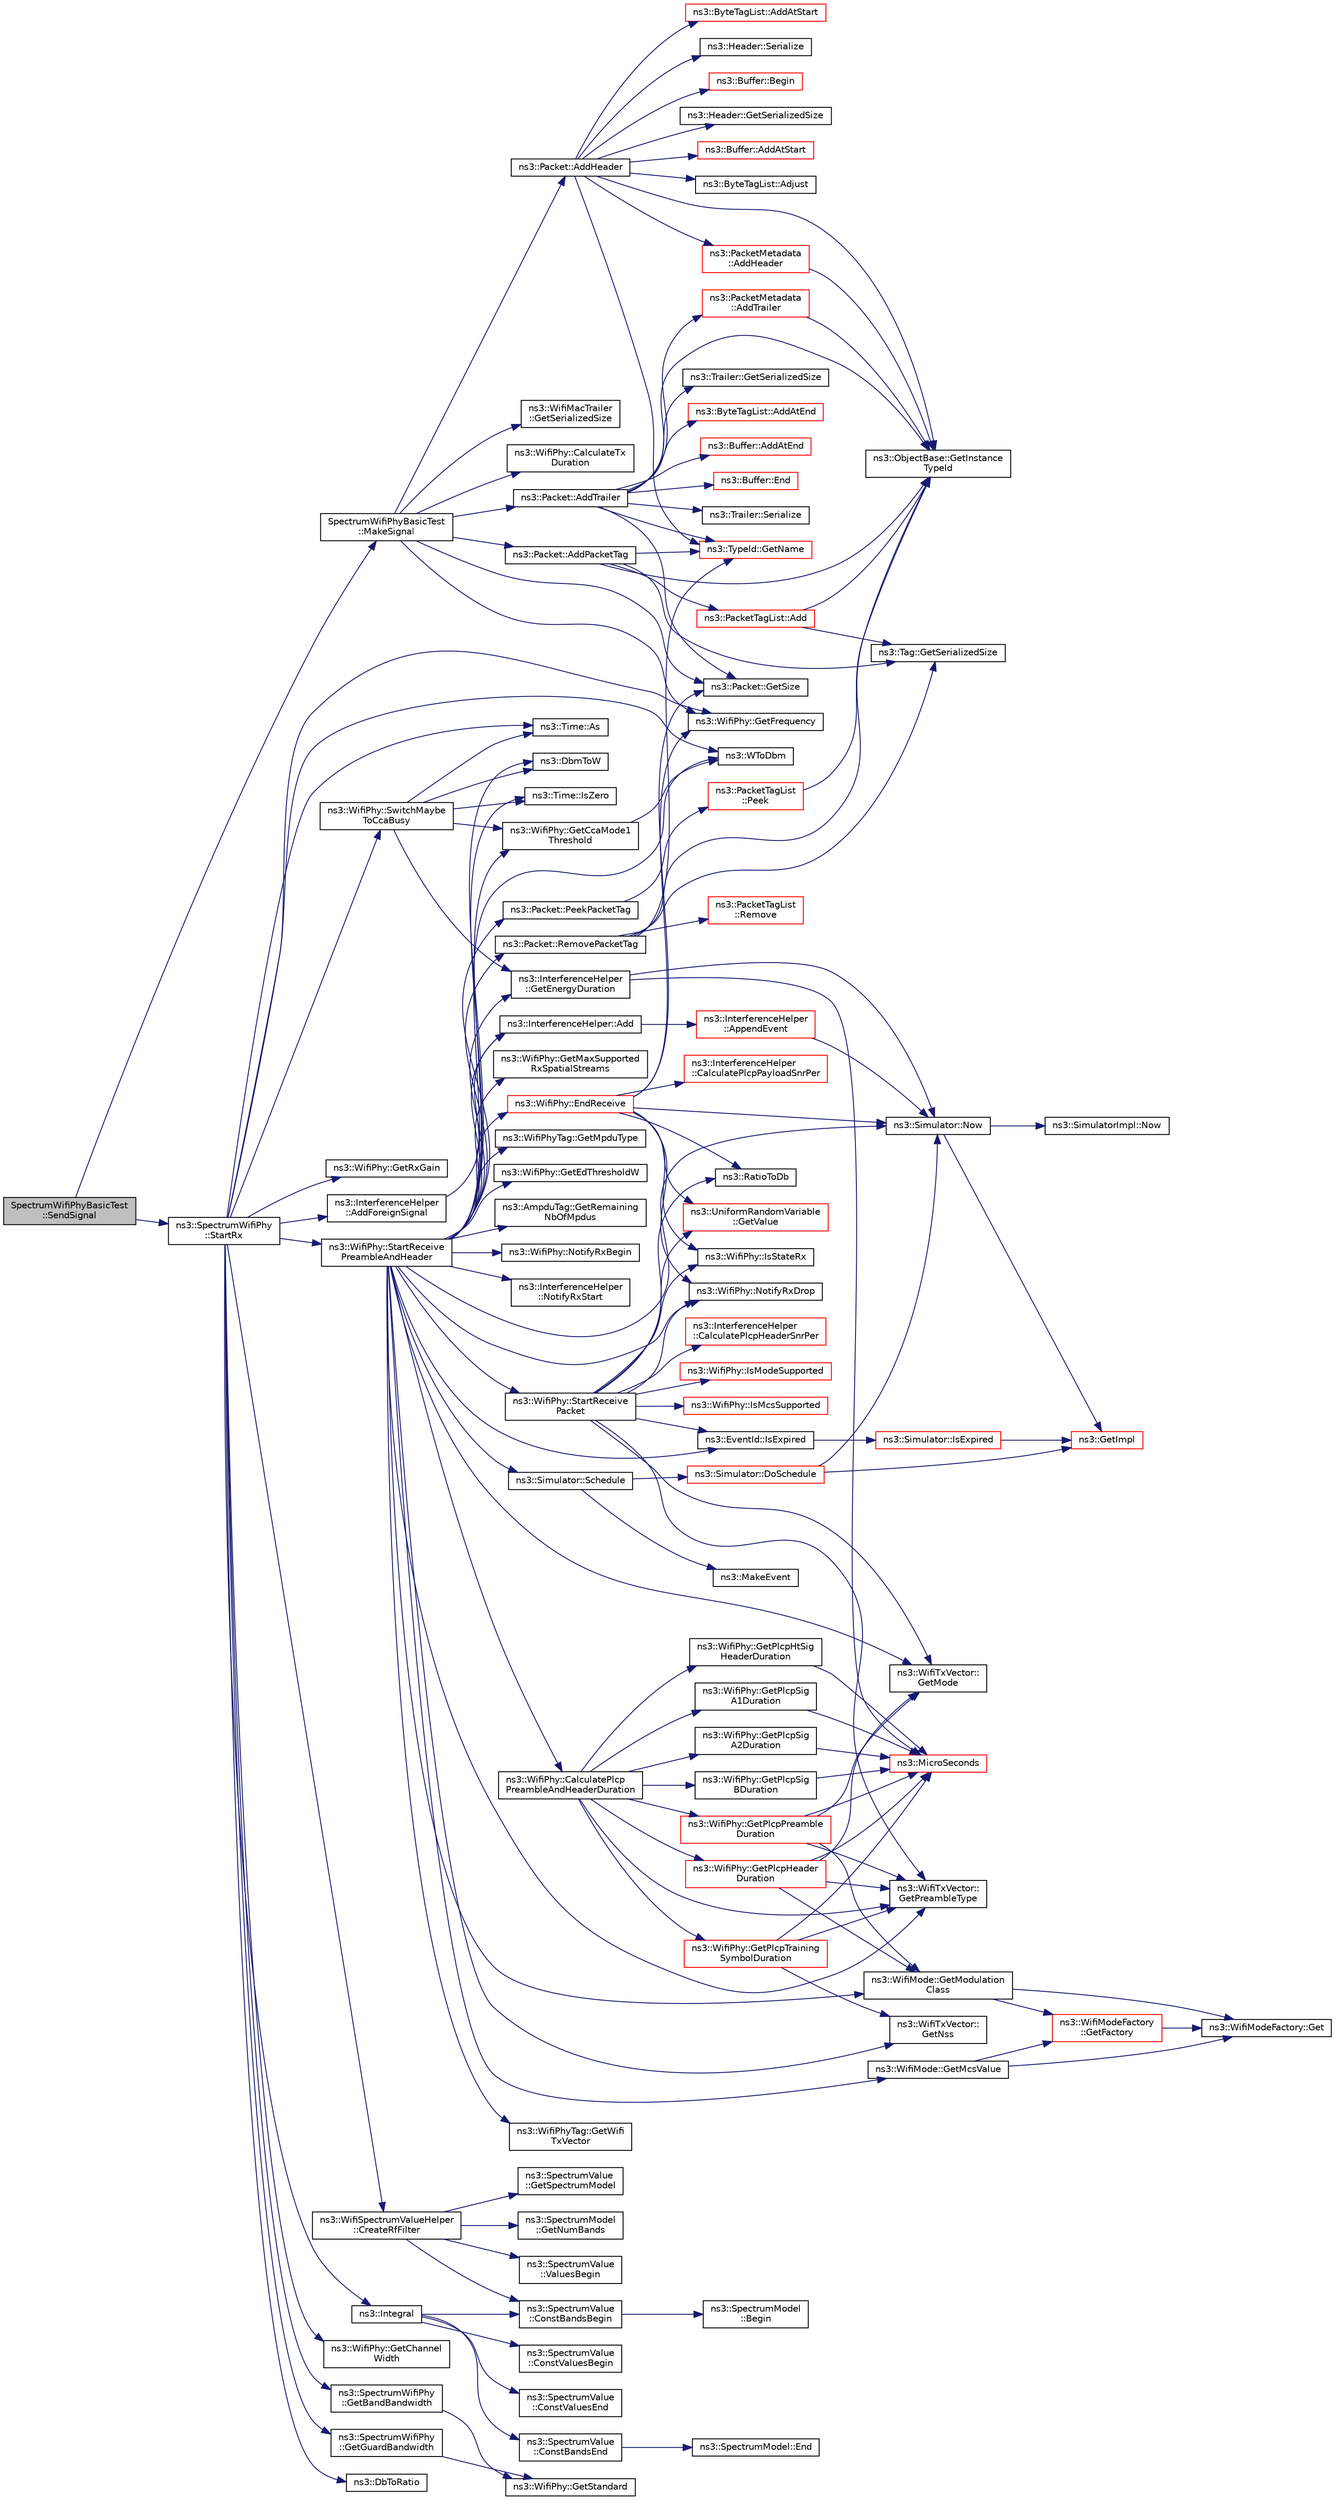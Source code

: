 digraph "SpectrumWifiPhyBasicTest::SendSignal"
{
  edge [fontname="Helvetica",fontsize="10",labelfontname="Helvetica",labelfontsize="10"];
  node [fontname="Helvetica",fontsize="10",shape=record];
  rankdir="LR";
  Node1 [label="SpectrumWifiPhyBasicTest\l::SendSignal",height=0.2,width=0.4,color="black", fillcolor="grey75", style="filled", fontcolor="black"];
  Node1 -> Node2 [color="midnightblue",fontsize="10",style="solid"];
  Node2 [label="ns3::SpectrumWifiPhy\l::StartRx",height=0.2,width=0.4,color="black", fillcolor="white", style="filled",URL="$d6/d39/classns3_1_1SpectrumWifiPhy.html#aead1ebdbaf59361928cd6ffa7abc3161"];
  Node2 -> Node3 [color="midnightblue",fontsize="10",style="solid"];
  Node3 [label="ns3::Time::As",height=0.2,width=0.4,color="black", fillcolor="white", style="filled",URL="$dc/d04/classns3_1_1Time.html#a0bb1110638ce9938248bd07865a328ab"];
  Node2 -> Node4 [color="midnightblue",fontsize="10",style="solid"];
  Node4 [label="ns3::WToDbm",height=0.2,width=0.4,color="black", fillcolor="white", style="filled",URL="$d7/d2e/namespacens3.html#a256abf4ba6bab6e20f8419fff00e73e2"];
  Node2 -> Node5 [color="midnightblue",fontsize="10",style="solid"];
  Node5 [label="ns3::Integral",height=0.2,width=0.4,color="black", fillcolor="white", style="filled",URL="$d7/d2e/namespacens3.html#a3dd3817567502f8bc77b04e47134c070"];
  Node5 -> Node6 [color="midnightblue",fontsize="10",style="solid"];
  Node6 [label="ns3::SpectrumValue\l::ConstValuesBegin",height=0.2,width=0.4,color="black", fillcolor="white", style="filled",URL="$d5/d6e/classns3_1_1SpectrumValue.html#aad6900431bd0554b3ba9a00691c2393b"];
  Node5 -> Node7 [color="midnightblue",fontsize="10",style="solid"];
  Node7 [label="ns3::SpectrumValue\l::ConstBandsBegin",height=0.2,width=0.4,color="black", fillcolor="white", style="filled",URL="$d5/d6e/classns3_1_1SpectrumValue.html#aea610473acf55a7327dfd50938c7ded4"];
  Node7 -> Node8 [color="midnightblue",fontsize="10",style="solid"];
  Node8 [label="ns3::SpectrumModel\l::Begin",height=0.2,width=0.4,color="black", fillcolor="white", style="filled",URL="$d2/da4/classns3_1_1SpectrumModel.html#a41b34bec2d882bb573849dad7237b10d"];
  Node5 -> Node9 [color="midnightblue",fontsize="10",style="solid"];
  Node9 [label="ns3::SpectrumValue\l::ConstValuesEnd",height=0.2,width=0.4,color="black", fillcolor="white", style="filled",URL="$d5/d6e/classns3_1_1SpectrumValue.html#ab5c2fbde4e06be7c0e4d7a0755c607be"];
  Node5 -> Node10 [color="midnightblue",fontsize="10",style="solid"];
  Node10 [label="ns3::SpectrumValue\l::ConstBandsEnd",height=0.2,width=0.4,color="black", fillcolor="white", style="filled",URL="$d5/d6e/classns3_1_1SpectrumValue.html#a07f3f98e20f7a54138f7be6a307ea963"];
  Node10 -> Node11 [color="midnightblue",fontsize="10",style="solid"];
  Node11 [label="ns3::SpectrumModel::End",height=0.2,width=0.4,color="black", fillcolor="white", style="filled",URL="$d2/da4/classns3_1_1SpectrumModel.html#ac1c60822fc8fd0463905ac908df1e8b4"];
  Node2 -> Node12 [color="midnightblue",fontsize="10",style="solid"];
  Node12 [label="ns3::WifiSpectrumValueHelper\l::CreateRfFilter",height=0.2,width=0.4,color="black", fillcolor="white", style="filled",URL="$d9/d20/classns3_1_1WifiSpectrumValueHelper.html#a1d613cc1d50378be01db8b715928c8d1"];
  Node12 -> Node13 [color="midnightblue",fontsize="10",style="solid"];
  Node13 [label="ns3::SpectrumValue\l::GetSpectrumModel",height=0.2,width=0.4,color="black", fillcolor="white", style="filled",URL="$d5/d6e/classns3_1_1SpectrumValue.html#ade13d535ac74958581d5ad059380dc2a"];
  Node12 -> Node14 [color="midnightblue",fontsize="10",style="solid"];
  Node14 [label="ns3::SpectrumModel\l::GetNumBands",height=0.2,width=0.4,color="black", fillcolor="white", style="filled",URL="$d2/da4/classns3_1_1SpectrumModel.html#a07c4a1c2f963885dd7fef7f82b20e90b"];
  Node12 -> Node7 [color="midnightblue",fontsize="10",style="solid"];
  Node12 -> Node15 [color="midnightblue",fontsize="10",style="solid"];
  Node15 [label="ns3::SpectrumValue\l::ValuesBegin",height=0.2,width=0.4,color="black", fillcolor="white", style="filled",URL="$d5/d6e/classns3_1_1SpectrumValue.html#a3b1adae7ee52561bf560d7b604d9947d"];
  Node2 -> Node16 [color="midnightblue",fontsize="10",style="solid"];
  Node16 [label="ns3::WifiPhy::GetFrequency",height=0.2,width=0.4,color="black", fillcolor="white", style="filled",URL="$d6/d5a/classns3_1_1WifiPhy.html#ad2508d94faf22d690d6b8b4367934fd1"];
  Node2 -> Node17 [color="midnightblue",fontsize="10",style="solid"];
  Node17 [label="ns3::WifiPhy::GetChannel\lWidth",height=0.2,width=0.4,color="black", fillcolor="white", style="filled",URL="$d6/d5a/classns3_1_1WifiPhy.html#a4a5d5009b3b3308f2baeed42a2007189"];
  Node2 -> Node18 [color="midnightblue",fontsize="10",style="solid"];
  Node18 [label="ns3::SpectrumWifiPhy\l::GetBandBandwidth",height=0.2,width=0.4,color="black", fillcolor="white", style="filled",URL="$d6/d39/classns3_1_1SpectrumWifiPhy.html#a2028d03c5fa0c7683ea23c6ada450d84"];
  Node18 -> Node19 [color="midnightblue",fontsize="10",style="solid"];
  Node19 [label="ns3::WifiPhy::GetStandard",height=0.2,width=0.4,color="black", fillcolor="white", style="filled",URL="$d6/d5a/classns3_1_1WifiPhy.html#af33f60586f8e0bd1763b863e7ce193b2"];
  Node2 -> Node20 [color="midnightblue",fontsize="10",style="solid"];
  Node20 [label="ns3::SpectrumWifiPhy\l::GetGuardBandwidth",height=0.2,width=0.4,color="black", fillcolor="white", style="filled",URL="$d6/d39/classns3_1_1SpectrumWifiPhy.html#a5a24b5d646d3968cf4678a814156edfe"];
  Node20 -> Node19 [color="midnightblue",fontsize="10",style="solid"];
  Node2 -> Node21 [color="midnightblue",fontsize="10",style="solid"];
  Node21 [label="ns3::DbToRatio",height=0.2,width=0.4,color="black", fillcolor="white", style="filled",URL="$d7/d2e/namespacens3.html#a9bcb737f8802285d6bf0581ce1812afd"];
  Node2 -> Node22 [color="midnightblue",fontsize="10",style="solid"];
  Node22 [label="ns3::WifiPhy::GetRxGain",height=0.2,width=0.4,color="black", fillcolor="white", style="filled",URL="$d6/d5a/classns3_1_1WifiPhy.html#ac794a3605ed0524f4182d0b72bee9049"];
  Node2 -> Node23 [color="midnightblue",fontsize="10",style="solid"];
  Node23 [label="ns3::InterferenceHelper\l::AddForeignSignal",height=0.2,width=0.4,color="black", fillcolor="white", style="filled",URL="$dc/d0f/classns3_1_1InterferenceHelper.html#ae40497433692e4917a86a56e4054efce"];
  Node23 -> Node24 [color="midnightblue",fontsize="10",style="solid"];
  Node24 [label="ns3::InterferenceHelper::Add",height=0.2,width=0.4,color="black", fillcolor="white", style="filled",URL="$dc/d0f/classns3_1_1InterferenceHelper.html#a6270ccd46290e2c6dfd600d6ad6c39c4"];
  Node24 -> Node25 [color="midnightblue",fontsize="10",style="solid"];
  Node25 [label="ns3::InterferenceHelper\l::AppendEvent",height=0.2,width=0.4,color="red", fillcolor="white", style="filled",URL="$dc/d0f/classns3_1_1InterferenceHelper.html#a2a316633728f72317cdbc816dba6a75a"];
  Node25 -> Node26 [color="midnightblue",fontsize="10",style="solid"];
  Node26 [label="ns3::Simulator::Now",height=0.2,width=0.4,color="black", fillcolor="white", style="filled",URL="$d7/deb/classns3_1_1Simulator.html#ac3178fa975b419f7875e7105be122800"];
  Node26 -> Node27 [color="midnightblue",fontsize="10",style="solid"];
  Node27 [label="ns3::GetImpl",height=0.2,width=0.4,color="red", fillcolor="white", style="filled",URL="$d4/d8b/group__simulator.html#ga42eb4eddad41528d4d99794a3dae3fd0",tooltip="Get the SimulatorImpl singleton. "];
  Node26 -> Node28 [color="midnightblue",fontsize="10",style="solid"];
  Node28 [label="ns3::SimulatorImpl::Now",height=0.2,width=0.4,color="black", fillcolor="white", style="filled",URL="$d2/d19/classns3_1_1SimulatorImpl.html#aa516c50060846adc6fd316e83ef0797c"];
  Node2 -> Node29 [color="midnightblue",fontsize="10",style="solid"];
  Node29 [label="ns3::WifiPhy::SwitchMaybe\lToCcaBusy",height=0.2,width=0.4,color="black", fillcolor="white", style="filled",URL="$d6/d5a/classns3_1_1WifiPhy.html#a75f5905e356d1cdff251043fa10c158e"];
  Node29 -> Node30 [color="midnightblue",fontsize="10",style="solid"];
  Node30 [label="ns3::InterferenceHelper\l::GetEnergyDuration",height=0.2,width=0.4,color="black", fillcolor="white", style="filled",URL="$dc/d0f/classns3_1_1InterferenceHelper.html#adc245e264c4db08ce009bf6066b79f13"];
  Node30 -> Node26 [color="midnightblue",fontsize="10",style="solid"];
  Node30 -> Node31 [color="midnightblue",fontsize="10",style="solid"];
  Node31 [label="ns3::MicroSeconds",height=0.2,width=0.4,color="red", fillcolor="white", style="filled",URL="$d1/dec/group__timecivil.html#ga17465a639c8d1464e76538afdd78a9f0"];
  Node29 -> Node32 [color="midnightblue",fontsize="10",style="solid"];
  Node32 [label="ns3::DbmToW",height=0.2,width=0.4,color="black", fillcolor="white", style="filled",URL="$d7/d2e/namespacens3.html#a0a3361f0554b892e3c6389256f5429b7"];
  Node29 -> Node33 [color="midnightblue",fontsize="10",style="solid"];
  Node33 [label="ns3::WifiPhy::GetCcaMode1\lThreshold",height=0.2,width=0.4,color="black", fillcolor="white", style="filled",URL="$d6/d5a/classns3_1_1WifiPhy.html#a811453df7799781833e091f1da58f5db"];
  Node33 -> Node4 [color="midnightblue",fontsize="10",style="solid"];
  Node29 -> Node34 [color="midnightblue",fontsize="10",style="solid"];
  Node34 [label="ns3::Time::IsZero",height=0.2,width=0.4,color="black", fillcolor="white", style="filled",URL="$dc/d04/classns3_1_1Time.html#ae47420e5c8a04d222b18ee13c2a95799"];
  Node29 -> Node3 [color="midnightblue",fontsize="10",style="solid"];
  Node2 -> Node35 [color="midnightblue",fontsize="10",style="solid"];
  Node35 [label="ns3::WifiPhy::StartReceive\lPreambleAndHeader",height=0.2,width=0.4,color="black", fillcolor="white", style="filled",URL="$d6/d5a/classns3_1_1WifiPhy.html#a3a6e284a02ba090313098f1713a579e4"];
  Node35 -> Node4 [color="midnightblue",fontsize="10",style="solid"];
  Node35 -> Node26 [color="midnightblue",fontsize="10",style="solid"];
  Node35 -> Node36 [color="midnightblue",fontsize="10",style="solid"];
  Node36 [label="ns3::Packet::RemovePacketTag",height=0.2,width=0.4,color="black", fillcolor="white", style="filled",URL="$dd/d7a/classns3_1_1Packet.html#a078fe922d976a417ab25ba2f3c2fd667",tooltip="Remove a packet tag. "];
  Node36 -> Node37 [color="midnightblue",fontsize="10",style="solid"];
  Node37 [label="ns3::ObjectBase::GetInstance\lTypeId",height=0.2,width=0.4,color="black", fillcolor="white", style="filled",URL="$d2/dac/classns3_1_1ObjectBase.html#abe5b43a6f5b99a92a4c3122db31f06fb"];
  Node36 -> Node38 [color="midnightblue",fontsize="10",style="solid"];
  Node38 [label="ns3::TypeId::GetName",height=0.2,width=0.4,color="red", fillcolor="white", style="filled",URL="$d6/d11/classns3_1_1TypeId.html#aa3c41c79ae428b3cb396a9c6bb3ef314"];
  Node36 -> Node39 [color="midnightblue",fontsize="10",style="solid"];
  Node39 [label="ns3::Tag::GetSerializedSize",height=0.2,width=0.4,color="black", fillcolor="white", style="filled",URL="$d0/d79/classns3_1_1Tag.html#a01c8efdea943fd8cce2ef5d4d67eefa6"];
  Node36 -> Node40 [color="midnightblue",fontsize="10",style="solid"];
  Node40 [label="ns3::PacketTagList\l::Remove",height=0.2,width=0.4,color="red", fillcolor="white", style="filled",URL="$dd/d19/classns3_1_1PacketTagList.html#a043d984c546f67adc273448747784ee3"];
  Node35 -> Node41 [color="midnightblue",fontsize="10",style="solid"];
  Node41 [label="ns3::WifiPhyTag::GetWifi\lTxVector",height=0.2,width=0.4,color="black", fillcolor="white", style="filled",URL="$d7/d6f/classns3_1_1WifiPhyTag.html#a99bdaf99ee9c3ec3b2200297f36e4fe6"];
  Node35 -> Node42 [color="midnightblue",fontsize="10",style="solid"];
  Node42 [label="ns3::WifiTxVector::\lGetMode",height=0.2,width=0.4,color="black", fillcolor="white", style="filled",URL="$d0/d58/classns3_1_1WifiTxVector.html#a497b1f11cad4b8b26251dfa07c9ad1d6"];
  Node35 -> Node43 [color="midnightblue",fontsize="10",style="solid"];
  Node43 [label="ns3::WifiMode::GetModulation\lClass",height=0.2,width=0.4,color="black", fillcolor="white", style="filled",URL="$d5/d56/classns3_1_1WifiMode.html#a7941cd2a0bc8d2ba68ba6a12c7e2c42a"];
  Node43 -> Node44 [color="midnightblue",fontsize="10",style="solid"];
  Node44 [label="ns3::WifiModeFactory\l::GetFactory",height=0.2,width=0.4,color="red", fillcolor="white", style="filled",URL="$d2/dcd/classns3_1_1WifiModeFactory.html#a9c6f695d733355dee8d74bd1709868fc"];
  Node44 -> Node45 [color="midnightblue",fontsize="10",style="solid"];
  Node45 [label="ns3::WifiModeFactory::Get",height=0.2,width=0.4,color="black", fillcolor="white", style="filled",URL="$d2/dcd/classns3_1_1WifiModeFactory.html#a3086868810ff4347e31c63027726f544"];
  Node43 -> Node45 [color="midnightblue",fontsize="10",style="solid"];
  Node35 -> Node46 [color="midnightblue",fontsize="10",style="solid"];
  Node46 [label="ns3::WifiTxVector::\lGetNss",height=0.2,width=0.4,color="black", fillcolor="white", style="filled",URL="$d0/d58/classns3_1_1WifiTxVector.html#aa710c8455a710574b0c297d9ffdee004"];
  Node35 -> Node47 [color="midnightblue",fontsize="10",style="solid"];
  Node47 [label="ns3::WifiMode::GetMcsValue",height=0.2,width=0.4,color="black", fillcolor="white", style="filled",URL="$d5/d56/classns3_1_1WifiMode.html#acd40f9e0edfc1e2c4462bd016a08f160"];
  Node47 -> Node44 [color="midnightblue",fontsize="10",style="solid"];
  Node47 -> Node45 [color="midnightblue",fontsize="10",style="solid"];
  Node35 -> Node48 [color="midnightblue",fontsize="10",style="solid"];
  Node48 [label="ns3::WifiPhy::GetMaxSupported\lRxSpatialStreams",height=0.2,width=0.4,color="black", fillcolor="white", style="filled",URL="$d6/d5a/classns3_1_1WifiPhy.html#a493d72ea8ba91bb2fda9185c39c419c8"];
  Node35 -> Node49 [color="midnightblue",fontsize="10",style="solid"];
  Node49 [label="ns3::WifiTxVector::\lGetPreambleType",height=0.2,width=0.4,color="black", fillcolor="white", style="filled",URL="$d0/d58/classns3_1_1WifiTxVector.html#ae90c4a0ea2f75d445fbc7a82f958c23f"];
  Node35 -> Node50 [color="midnightblue",fontsize="10",style="solid"];
  Node50 [label="ns3::WifiPhyTag::GetMpduType",height=0.2,width=0.4,color="black", fillcolor="white", style="filled",URL="$d7/d6f/classns3_1_1WifiPhyTag.html#a3fb626f71bdf873afa46204f58d6f1ba"];
  Node35 -> Node51 [color="midnightblue",fontsize="10",style="solid"];
  Node51 [label="ns3::WifiPhy::CalculatePlcp\lPreambleAndHeaderDuration",height=0.2,width=0.4,color="black", fillcolor="white", style="filled",URL="$d6/d5a/classns3_1_1WifiPhy.html#ac308f6020523524aaf1feb20565ce339"];
  Node51 -> Node49 [color="midnightblue",fontsize="10",style="solid"];
  Node51 -> Node52 [color="midnightblue",fontsize="10",style="solid"];
  Node52 [label="ns3::WifiPhy::GetPlcpPreamble\lDuration",height=0.2,width=0.4,color="red", fillcolor="white", style="filled",URL="$d6/d5a/classns3_1_1WifiPhy.html#a46ecb9d93cc8b2085b70f3e0776cbd6f"];
  Node52 -> Node49 [color="midnightblue",fontsize="10",style="solid"];
  Node52 -> Node31 [color="midnightblue",fontsize="10",style="solid"];
  Node52 -> Node42 [color="midnightblue",fontsize="10",style="solid"];
  Node52 -> Node43 [color="midnightblue",fontsize="10",style="solid"];
  Node51 -> Node53 [color="midnightblue",fontsize="10",style="solid"];
  Node53 [label="ns3::WifiPhy::GetPlcpHeader\lDuration",height=0.2,width=0.4,color="red", fillcolor="white", style="filled",URL="$d6/d5a/classns3_1_1WifiPhy.html#a0f9cfd8f26cb52a1e205391064ceb6ea"];
  Node53 -> Node49 [color="midnightblue",fontsize="10",style="solid"];
  Node53 -> Node31 [color="midnightblue",fontsize="10",style="solid"];
  Node53 -> Node42 [color="midnightblue",fontsize="10",style="solid"];
  Node53 -> Node43 [color="midnightblue",fontsize="10",style="solid"];
  Node51 -> Node54 [color="midnightblue",fontsize="10",style="solid"];
  Node54 [label="ns3::WifiPhy::GetPlcpHtSig\lHeaderDuration",height=0.2,width=0.4,color="black", fillcolor="white", style="filled",URL="$d6/d5a/classns3_1_1WifiPhy.html#a50354c8f71d8f079b9abb137c2216188"];
  Node54 -> Node31 [color="midnightblue",fontsize="10",style="solid"];
  Node51 -> Node55 [color="midnightblue",fontsize="10",style="solid"];
  Node55 [label="ns3::WifiPhy::GetPlcpSig\lA1Duration",height=0.2,width=0.4,color="black", fillcolor="white", style="filled",URL="$d6/d5a/classns3_1_1WifiPhy.html#a545f41e710ce9375848c5728ac9c52a3"];
  Node55 -> Node31 [color="midnightblue",fontsize="10",style="solid"];
  Node51 -> Node56 [color="midnightblue",fontsize="10",style="solid"];
  Node56 [label="ns3::WifiPhy::GetPlcpSig\lA2Duration",height=0.2,width=0.4,color="black", fillcolor="white", style="filled",URL="$d6/d5a/classns3_1_1WifiPhy.html#ab134604019ba3d13398f361ee7632f7e"];
  Node56 -> Node31 [color="midnightblue",fontsize="10",style="solid"];
  Node51 -> Node57 [color="midnightblue",fontsize="10",style="solid"];
  Node57 [label="ns3::WifiPhy::GetPlcpTraining\lSymbolDuration",height=0.2,width=0.4,color="red", fillcolor="white", style="filled",URL="$d6/d5a/classns3_1_1WifiPhy.html#a5446936c18b66d9fed257a5cd46b25f2"];
  Node57 -> Node46 [color="midnightblue",fontsize="10",style="solid"];
  Node57 -> Node49 [color="midnightblue",fontsize="10",style="solid"];
  Node57 -> Node31 [color="midnightblue",fontsize="10",style="solid"];
  Node51 -> Node58 [color="midnightblue",fontsize="10",style="solid"];
  Node58 [label="ns3::WifiPhy::GetPlcpSig\lBDuration",height=0.2,width=0.4,color="black", fillcolor="white", style="filled",URL="$d6/d5a/classns3_1_1WifiPhy.html#ad8021946079254f3143a1656eb8b33f6"];
  Node58 -> Node31 [color="midnightblue",fontsize="10",style="solid"];
  Node35 -> Node24 [color="midnightblue",fontsize="10",style="solid"];
  Node35 -> Node59 [color="midnightblue",fontsize="10",style="solid"];
  Node59 [label="ns3::WifiPhy::NotifyRxDrop",height=0.2,width=0.4,color="black", fillcolor="white", style="filled",URL="$d6/d5a/classns3_1_1WifiPhy.html#a72138f22fada63f61f2026b86aa5abd2"];
  Node35 -> Node60 [color="midnightblue",fontsize="10",style="solid"];
  Node60 [label="ns3::WifiPhy::GetEdThresholdW",height=0.2,width=0.4,color="black", fillcolor="white", style="filled",URL="$d6/d5a/classns3_1_1WifiPhy.html#aec8d35c73d4305da205e71e5f3373028"];
  Node35 -> Node61 [color="midnightblue",fontsize="10",style="solid"];
  Node61 [label="ns3::Packet::PeekPacketTag",height=0.2,width=0.4,color="black", fillcolor="white", style="filled",URL="$dd/d7a/classns3_1_1Packet.html#a1734de11f2ca1e78a7872461a0625168",tooltip="Search a matching tag and call Tag::Deserialize if it is found. "];
  Node61 -> Node62 [color="midnightblue",fontsize="10",style="solid"];
  Node62 [label="ns3::PacketTagList\l::Peek",height=0.2,width=0.4,color="red", fillcolor="white", style="filled",URL="$dd/d19/classns3_1_1PacketTagList.html#a49151e3dbbddac7820d2210bbde47c4b"];
  Node62 -> Node37 [color="midnightblue",fontsize="10",style="solid"];
  Node35 -> Node63 [color="midnightblue",fontsize="10",style="solid"];
  Node63 [label="ns3::AmpduTag::GetRemaining\lNbOfMpdus",height=0.2,width=0.4,color="black", fillcolor="white", style="filled",URL="$df/d26/classns3_1_1AmpduTag.html#ab5d79e860e55b62e8aa0f3db97713e26"];
  Node35 -> Node64 [color="midnightblue",fontsize="10",style="solid"];
  Node64 [label="ns3::EventId::IsExpired",height=0.2,width=0.4,color="black", fillcolor="white", style="filled",URL="$d1/df8/classns3_1_1EventId.html#a5c30c92e7c1c34b4e8505cc07ed71b02"];
  Node64 -> Node65 [color="midnightblue",fontsize="10",style="solid"];
  Node65 [label="ns3::Simulator::IsExpired",height=0.2,width=0.4,color="red", fillcolor="white", style="filled",URL="$d7/deb/classns3_1_1Simulator.html#a83ac8425c319a29b64f6d3b2ffc61e9c"];
  Node65 -> Node27 [color="midnightblue",fontsize="10",style="solid"];
  Node35 -> Node66 [color="midnightblue",fontsize="10",style="solid"];
  Node66 [label="ns3::WifiPhy::NotifyRxBegin",height=0.2,width=0.4,color="black", fillcolor="white", style="filled",URL="$d6/d5a/classns3_1_1WifiPhy.html#a9a8f2c1e72c030fd8174c7a65fd5907d"];
  Node35 -> Node67 [color="midnightblue",fontsize="10",style="solid"];
  Node67 [label="ns3::InterferenceHelper\l::NotifyRxStart",height=0.2,width=0.4,color="black", fillcolor="white", style="filled",URL="$dc/d0f/classns3_1_1InterferenceHelper.html#a881195405f028805df1890088735e0f3"];
  Node35 -> Node68 [color="midnightblue",fontsize="10",style="solid"];
  Node68 [label="ns3::Simulator::Schedule",height=0.2,width=0.4,color="black", fillcolor="white", style="filled",URL="$d7/deb/classns3_1_1Simulator.html#a671882c894a08af4a5e91181bf1eec13"];
  Node68 -> Node69 [color="midnightblue",fontsize="10",style="solid"];
  Node69 [label="ns3::Simulator::DoSchedule",height=0.2,width=0.4,color="red", fillcolor="white", style="filled",URL="$d7/deb/classns3_1_1Simulator.html#a47af23973938819bdc89cb2807e09ed5"];
  Node69 -> Node26 [color="midnightblue",fontsize="10",style="solid"];
  Node69 -> Node27 [color="midnightblue",fontsize="10",style="solid"];
  Node68 -> Node70 [color="midnightblue",fontsize="10",style="solid"];
  Node70 [label="ns3::MakeEvent",height=0.2,width=0.4,color="black", fillcolor="white", style="filled",URL="$d0/dac/group__makeeventfnptr.html#ga289a28a2497c18a9bd299e5e2014094b"];
  Node35 -> Node71 [color="midnightblue",fontsize="10",style="solid"];
  Node71 [label="ns3::WifiPhy::StartReceive\lPacket",height=0.2,width=0.4,color="black", fillcolor="white", style="filled",URL="$d6/d5a/classns3_1_1WifiPhy.html#acde1de1fddf656f4591281fcbe7dc905"];
  Node71 -> Node42 [color="midnightblue",fontsize="10",style="solid"];
  Node71 -> Node49 [color="midnightblue",fontsize="10",style="solid"];
  Node71 -> Node72 [color="midnightblue",fontsize="10",style="solid"];
  Node72 [label="ns3::WifiPhy::IsStateRx",height=0.2,width=0.4,color="black", fillcolor="white", style="filled",URL="$d6/d5a/classns3_1_1WifiPhy.html#a754ce070e2635c324a0b818b56eb0a4c"];
  Node71 -> Node64 [color="midnightblue",fontsize="10",style="solid"];
  Node71 -> Node73 [color="midnightblue",fontsize="10",style="solid"];
  Node73 [label="ns3::InterferenceHelper\l::CalculatePlcpHeaderSnrPer",height=0.2,width=0.4,color="red", fillcolor="white", style="filled",URL="$dc/d0f/classns3_1_1InterferenceHelper.html#aba890dc2d1951f89e3bc0d33a9c649a3"];
  Node71 -> Node74 [color="midnightblue",fontsize="10",style="solid"];
  Node74 [label="ns3::RatioToDb",height=0.2,width=0.4,color="black", fillcolor="white", style="filled",URL="$d7/d2e/namespacens3.html#a132cf27eedb5e15a1427faf8724be4d2"];
  Node71 -> Node75 [color="midnightblue",fontsize="10",style="solid"];
  Node75 [label="ns3::UniformRandomVariable\l::GetValue",height=0.2,width=0.4,color="red", fillcolor="white", style="filled",URL="$d0/d5b/classns3_1_1UniformRandomVariable.html#a03822d8c86ac51e9aa83bbc73041386b",tooltip="Get the next random value, as a double in the specified range . "];
  Node71 -> Node76 [color="midnightblue",fontsize="10",style="solid"];
  Node76 [label="ns3::WifiPhy::IsModeSupported",height=0.2,width=0.4,color="red", fillcolor="white", style="filled",URL="$d6/d5a/classns3_1_1WifiPhy.html#aed92380ac38a299687f08ab142f5bba3"];
  Node71 -> Node77 [color="midnightblue",fontsize="10",style="solid"];
  Node77 [label="ns3::WifiPhy::IsMcsSupported",height=0.2,width=0.4,color="red", fillcolor="white", style="filled",URL="$d6/d5a/classns3_1_1WifiPhy.html#a98ebea3fc93dd29a55303b166c271ef5"];
  Node71 -> Node59 [color="midnightblue",fontsize="10",style="solid"];
  Node35 -> Node78 [color="midnightblue",fontsize="10",style="solid"];
  Node78 [label="ns3::WifiPhy::EndReceive",height=0.2,width=0.4,color="red", fillcolor="white", style="filled",URL="$d6/d5a/classns3_1_1WifiPhy.html#a79e13682be1a7ee7e2c6131fb6335f25"];
  Node78 -> Node72 [color="midnightblue",fontsize="10",style="solid"];
  Node78 -> Node26 [color="midnightblue",fontsize="10",style="solid"];
  Node78 -> Node79 [color="midnightblue",fontsize="10",style="solid"];
  Node79 [label="ns3::InterferenceHelper\l::CalculatePlcpPayloadSnrPer",height=0.2,width=0.4,color="red", fillcolor="white", style="filled",URL="$dc/d0f/classns3_1_1InterferenceHelper.html#adb068fe0e595bab495b68e1dad9aca12"];
  Node78 -> Node74 [color="midnightblue",fontsize="10",style="solid"];
  Node78 -> Node80 [color="midnightblue",fontsize="10",style="solid"];
  Node80 [label="ns3::Packet::GetSize",height=0.2,width=0.4,color="black", fillcolor="white", style="filled",URL="$dd/d7a/classns3_1_1Packet.html#a462855c9929954d4301a4edfe55f4f1c",tooltip="Returns the the size in bytes of the packet (including the zero-filled initial payload). "];
  Node78 -> Node75 [color="midnightblue",fontsize="10",style="solid"];
  Node78 -> Node16 [color="midnightblue",fontsize="10",style="solid"];
  Node78 -> Node59 [color="midnightblue",fontsize="10",style="solid"];
  Node35 -> Node30 [color="midnightblue",fontsize="10",style="solid"];
  Node35 -> Node32 [color="midnightblue",fontsize="10",style="solid"];
  Node35 -> Node33 [color="midnightblue",fontsize="10",style="solid"];
  Node35 -> Node34 [color="midnightblue",fontsize="10",style="solid"];
  Node1 -> Node81 [color="midnightblue",fontsize="10",style="solid"];
  Node81 [label="SpectrumWifiPhyBasicTest\l::MakeSignal",height=0.2,width=0.4,color="black", fillcolor="white", style="filled",URL="$df/d29/classSpectrumWifiPhyBasicTest.html#a131420d781cf323bd84a848053a2fa6e"];
  Node81 -> Node80 [color="midnightblue",fontsize="10",style="solid"];
  Node81 -> Node82 [color="midnightblue",fontsize="10",style="solid"];
  Node82 [label="ns3::WifiMacTrailer\l::GetSerializedSize",height=0.2,width=0.4,color="black", fillcolor="white", style="filled",URL="$d0/d6e/classns3_1_1WifiMacTrailer.html#a1f2a6bccf9812442fbaf7a533f41887b"];
  Node81 -> Node83 [color="midnightblue",fontsize="10",style="solid"];
  Node83 [label="ns3::WifiPhy::CalculateTx\lDuration",height=0.2,width=0.4,color="black", fillcolor="white", style="filled",URL="$d6/d5a/classns3_1_1WifiPhy.html#aee98c7241bb4f0bb8e6d90f5771dacc7"];
  Node81 -> Node16 [color="midnightblue",fontsize="10",style="solid"];
  Node81 -> Node84 [color="midnightblue",fontsize="10",style="solid"];
  Node84 [label="ns3::Packet::AddHeader",height=0.2,width=0.4,color="black", fillcolor="white", style="filled",URL="$dd/d7a/classns3_1_1Packet.html#a465108c595a0bc592095cbcab1832ed8",tooltip="Add header to this packet. "];
  Node84 -> Node85 [color="midnightblue",fontsize="10",style="solid"];
  Node85 [label="ns3::Header::GetSerializedSize",height=0.2,width=0.4,color="black", fillcolor="white", style="filled",URL="$d6/dae/classns3_1_1Header.html#a6ef0497eabc1b1fb0ad42738eb73f934"];
  Node84 -> Node37 [color="midnightblue",fontsize="10",style="solid"];
  Node84 -> Node38 [color="midnightblue",fontsize="10",style="solid"];
  Node84 -> Node86 [color="midnightblue",fontsize="10",style="solid"];
  Node86 [label="ns3::Buffer::AddAtStart",height=0.2,width=0.4,color="red", fillcolor="white", style="filled",URL="$da/d85/classns3_1_1Buffer.html#a8abd8164c3671d3dadc98fc66fade7b1"];
  Node84 -> Node87 [color="midnightblue",fontsize="10",style="solid"];
  Node87 [label="ns3::ByteTagList::Adjust",height=0.2,width=0.4,color="black", fillcolor="white", style="filled",URL="$dd/d64/classns3_1_1ByteTagList.html#a1fec06d7e6daaf8039cf2a148e4090f2"];
  Node84 -> Node88 [color="midnightblue",fontsize="10",style="solid"];
  Node88 [label="ns3::ByteTagList::AddAtStart",height=0.2,width=0.4,color="red", fillcolor="white", style="filled",URL="$dd/d64/classns3_1_1ByteTagList.html#acb4563fbe4299c55af41ba7a166b71d5"];
  Node84 -> Node89 [color="midnightblue",fontsize="10",style="solid"];
  Node89 [label="ns3::Header::Serialize",height=0.2,width=0.4,color="black", fillcolor="white", style="filled",URL="$d6/dae/classns3_1_1Header.html#afb61f1aac69ff8349a6bfe521fab5404"];
  Node84 -> Node90 [color="midnightblue",fontsize="10",style="solid"];
  Node90 [label="ns3::Buffer::Begin",height=0.2,width=0.4,color="red", fillcolor="white", style="filled",URL="$da/d85/classns3_1_1Buffer.html#a893d4bf50df13e730b6cd0fda91b967f"];
  Node84 -> Node91 [color="midnightblue",fontsize="10",style="solid"];
  Node91 [label="ns3::PacketMetadata\l::AddHeader",height=0.2,width=0.4,color="red", fillcolor="white", style="filled",URL="$d1/db1/classns3_1_1PacketMetadata.html#abdce736c4c5f647242f0808c0d2f9249",tooltip="Add an header. "];
  Node91 -> Node37 [color="midnightblue",fontsize="10",style="solid"];
  Node81 -> Node92 [color="midnightblue",fontsize="10",style="solid"];
  Node92 [label="ns3::Packet::AddTrailer",height=0.2,width=0.4,color="black", fillcolor="white", style="filled",URL="$dd/d7a/classns3_1_1Packet.html#ae26b490c30ae5bc98be5181ec6e06db8",tooltip="Add trailer to this packet. "];
  Node92 -> Node93 [color="midnightblue",fontsize="10",style="solid"];
  Node93 [label="ns3::Trailer::GetSerializedSize",height=0.2,width=0.4,color="black", fillcolor="white", style="filled",URL="$de/db6/classns3_1_1Trailer.html#a6af7be196bad576c3601e267b0637ff7"];
  Node92 -> Node37 [color="midnightblue",fontsize="10",style="solid"];
  Node92 -> Node38 [color="midnightblue",fontsize="10",style="solid"];
  Node92 -> Node94 [color="midnightblue",fontsize="10",style="solid"];
  Node94 [label="ns3::ByteTagList::AddAtEnd",height=0.2,width=0.4,color="red", fillcolor="white", style="filled",URL="$dd/d64/classns3_1_1ByteTagList.html#a0d8aa9cf6aaf856eb08d4f4a01f38446"];
  Node92 -> Node80 [color="midnightblue",fontsize="10",style="solid"];
  Node92 -> Node95 [color="midnightblue",fontsize="10",style="solid"];
  Node95 [label="ns3::Buffer::AddAtEnd",height=0.2,width=0.4,color="red", fillcolor="white", style="filled",URL="$da/d85/classns3_1_1Buffer.html#a92dd87809af24fb10696fee9a9cb56cf"];
  Node92 -> Node96 [color="midnightblue",fontsize="10",style="solid"];
  Node96 [label="ns3::Buffer::End",height=0.2,width=0.4,color="red", fillcolor="white", style="filled",URL="$da/d85/classns3_1_1Buffer.html#a52207c7aed7bae89fba2f9e997c82724"];
  Node92 -> Node97 [color="midnightblue",fontsize="10",style="solid"];
  Node97 [label="ns3::Trailer::Serialize",height=0.2,width=0.4,color="black", fillcolor="white", style="filled",URL="$de/db6/classns3_1_1Trailer.html#a160451b2ded3a615b1ccfa25ab60c2e3"];
  Node92 -> Node98 [color="midnightblue",fontsize="10",style="solid"];
  Node98 [label="ns3::PacketMetadata\l::AddTrailer",height=0.2,width=0.4,color="red", fillcolor="white", style="filled",URL="$d1/db1/classns3_1_1PacketMetadata.html#afd698b5f0ce0e9f498fff8a6915837c5"];
  Node98 -> Node37 [color="midnightblue",fontsize="10",style="solid"];
  Node81 -> Node99 [color="midnightblue",fontsize="10",style="solid"];
  Node99 [label="ns3::Packet::AddPacketTag",height=0.2,width=0.4,color="black", fillcolor="white", style="filled",URL="$dd/d7a/classns3_1_1Packet.html#a7400b8655852f5271c5957250d0141af",tooltip="Add a packet tag. "];
  Node99 -> Node37 [color="midnightblue",fontsize="10",style="solid"];
  Node99 -> Node38 [color="midnightblue",fontsize="10",style="solid"];
  Node99 -> Node39 [color="midnightblue",fontsize="10",style="solid"];
  Node99 -> Node100 [color="midnightblue",fontsize="10",style="solid"];
  Node100 [label="ns3::PacketTagList::Add",height=0.2,width=0.4,color="red", fillcolor="white", style="filled",URL="$dd/d19/classns3_1_1PacketTagList.html#a37f008b6f336f3ac6232d558b93e8a6e"];
  Node100 -> Node37 [color="midnightblue",fontsize="10",style="solid"];
  Node100 -> Node39 [color="midnightblue",fontsize="10",style="solid"];
}
